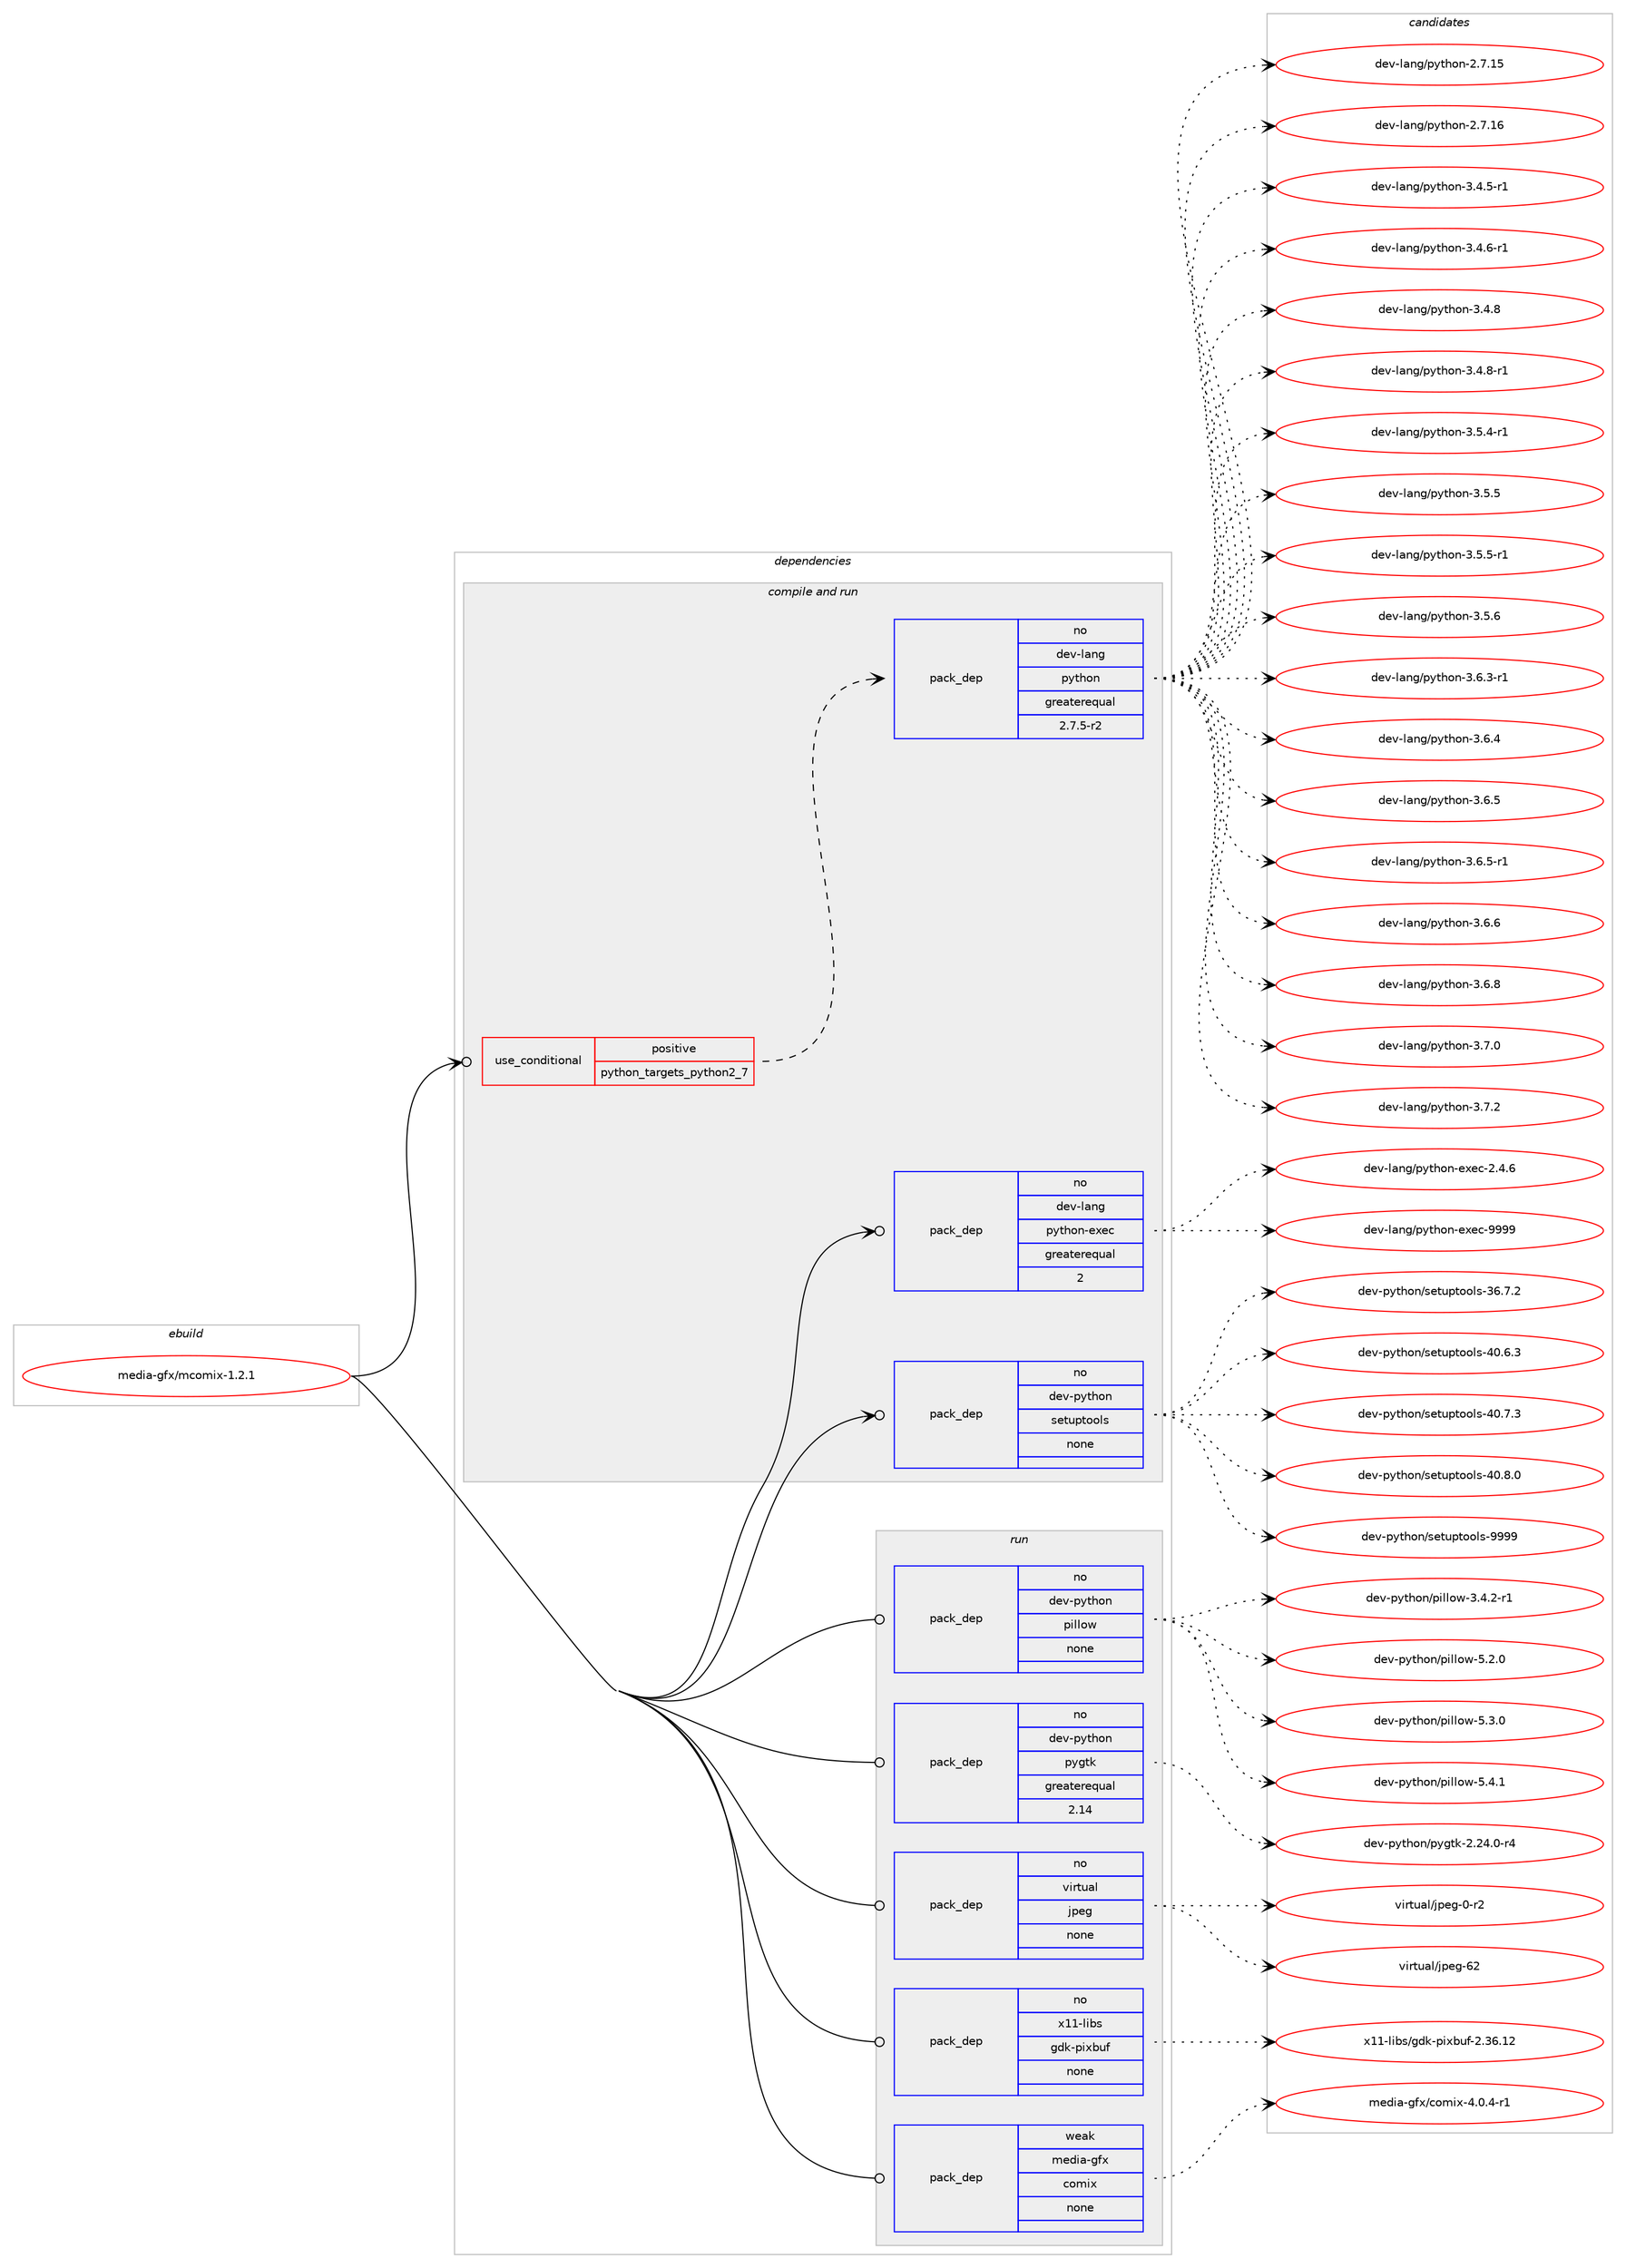digraph prolog {

# *************
# Graph options
# *************

newrank=true;
concentrate=true;
compound=true;
graph [rankdir=LR,fontname=Helvetica,fontsize=10,ranksep=1.5];#, ranksep=2.5, nodesep=0.2];
edge  [arrowhead=vee];
node  [fontname=Helvetica,fontsize=10];

# **********
# The ebuild
# **********

subgraph cluster_leftcol {
color=gray;
rank=same;
label=<<i>ebuild</i>>;
id [label="media-gfx/mcomix-1.2.1", color=red, width=4, href="../media-gfx/mcomix-1.2.1.svg"];
}

# ****************
# The dependencies
# ****************

subgraph cluster_midcol {
color=gray;
label=<<i>dependencies</i>>;
subgraph cluster_compile {
fillcolor="#eeeeee";
style=filled;
label=<<i>compile</i>>;
}
subgraph cluster_compileandrun {
fillcolor="#eeeeee";
style=filled;
label=<<i>compile and run</i>>;
subgraph cond433141 {
dependency1606528 [label=<<TABLE BORDER="0" CELLBORDER="1" CELLSPACING="0" CELLPADDING="4"><TR><TD ROWSPAN="3" CELLPADDING="10">use_conditional</TD></TR><TR><TD>positive</TD></TR><TR><TD>python_targets_python2_7</TD></TR></TABLE>>, shape=none, color=red];
subgraph pack1147778 {
dependency1606529 [label=<<TABLE BORDER="0" CELLBORDER="1" CELLSPACING="0" CELLPADDING="4" WIDTH="220"><TR><TD ROWSPAN="6" CELLPADDING="30">pack_dep</TD></TR><TR><TD WIDTH="110">no</TD></TR><TR><TD>dev-lang</TD></TR><TR><TD>python</TD></TR><TR><TD>greaterequal</TD></TR><TR><TD>2.7.5-r2</TD></TR></TABLE>>, shape=none, color=blue];
}
dependency1606528:e -> dependency1606529:w [weight=20,style="dashed",arrowhead="vee"];
}
id:e -> dependency1606528:w [weight=20,style="solid",arrowhead="odotvee"];
subgraph pack1147779 {
dependency1606530 [label=<<TABLE BORDER="0" CELLBORDER="1" CELLSPACING="0" CELLPADDING="4" WIDTH="220"><TR><TD ROWSPAN="6" CELLPADDING="30">pack_dep</TD></TR><TR><TD WIDTH="110">no</TD></TR><TR><TD>dev-lang</TD></TR><TR><TD>python-exec</TD></TR><TR><TD>greaterequal</TD></TR><TR><TD>2</TD></TR></TABLE>>, shape=none, color=blue];
}
id:e -> dependency1606530:w [weight=20,style="solid",arrowhead="odotvee"];
subgraph pack1147780 {
dependency1606531 [label=<<TABLE BORDER="0" CELLBORDER="1" CELLSPACING="0" CELLPADDING="4" WIDTH="220"><TR><TD ROWSPAN="6" CELLPADDING="30">pack_dep</TD></TR><TR><TD WIDTH="110">no</TD></TR><TR><TD>dev-python</TD></TR><TR><TD>setuptools</TD></TR><TR><TD>none</TD></TR><TR><TD></TD></TR></TABLE>>, shape=none, color=blue];
}
id:e -> dependency1606531:w [weight=20,style="solid",arrowhead="odotvee"];
}
subgraph cluster_run {
fillcolor="#eeeeee";
style=filled;
label=<<i>run</i>>;
subgraph pack1147781 {
dependency1606532 [label=<<TABLE BORDER="0" CELLBORDER="1" CELLSPACING="0" CELLPADDING="4" WIDTH="220"><TR><TD ROWSPAN="6" CELLPADDING="30">pack_dep</TD></TR><TR><TD WIDTH="110">no</TD></TR><TR><TD>dev-python</TD></TR><TR><TD>pillow</TD></TR><TR><TD>none</TD></TR><TR><TD></TD></TR></TABLE>>, shape=none, color=blue];
}
id:e -> dependency1606532:w [weight=20,style="solid",arrowhead="odot"];
subgraph pack1147782 {
dependency1606533 [label=<<TABLE BORDER="0" CELLBORDER="1" CELLSPACING="0" CELLPADDING="4" WIDTH="220"><TR><TD ROWSPAN="6" CELLPADDING="30">pack_dep</TD></TR><TR><TD WIDTH="110">no</TD></TR><TR><TD>dev-python</TD></TR><TR><TD>pygtk</TD></TR><TR><TD>greaterequal</TD></TR><TR><TD>2.14</TD></TR></TABLE>>, shape=none, color=blue];
}
id:e -> dependency1606533:w [weight=20,style="solid",arrowhead="odot"];
subgraph pack1147783 {
dependency1606534 [label=<<TABLE BORDER="0" CELLBORDER="1" CELLSPACING="0" CELLPADDING="4" WIDTH="220"><TR><TD ROWSPAN="6" CELLPADDING="30">pack_dep</TD></TR><TR><TD WIDTH="110">no</TD></TR><TR><TD>virtual</TD></TR><TR><TD>jpeg</TD></TR><TR><TD>none</TD></TR><TR><TD></TD></TR></TABLE>>, shape=none, color=blue];
}
id:e -> dependency1606534:w [weight=20,style="solid",arrowhead="odot"];
subgraph pack1147784 {
dependency1606535 [label=<<TABLE BORDER="0" CELLBORDER="1" CELLSPACING="0" CELLPADDING="4" WIDTH="220"><TR><TD ROWSPAN="6" CELLPADDING="30">pack_dep</TD></TR><TR><TD WIDTH="110">no</TD></TR><TR><TD>x11-libs</TD></TR><TR><TD>gdk-pixbuf</TD></TR><TR><TD>none</TD></TR><TR><TD></TD></TR></TABLE>>, shape=none, color=blue];
}
id:e -> dependency1606535:w [weight=20,style="solid",arrowhead="odot"];
subgraph pack1147785 {
dependency1606536 [label=<<TABLE BORDER="0" CELLBORDER="1" CELLSPACING="0" CELLPADDING="4" WIDTH="220"><TR><TD ROWSPAN="6" CELLPADDING="30">pack_dep</TD></TR><TR><TD WIDTH="110">weak</TD></TR><TR><TD>media-gfx</TD></TR><TR><TD>comix</TD></TR><TR><TD>none</TD></TR><TR><TD></TD></TR></TABLE>>, shape=none, color=blue];
}
id:e -> dependency1606536:w [weight=20,style="solid",arrowhead="odot"];
}
}

# **************
# The candidates
# **************

subgraph cluster_choices {
rank=same;
color=gray;
label=<<i>candidates</i>>;

subgraph choice1147778 {
color=black;
nodesep=1;
choice10010111845108971101034711212111610411111045504655464953 [label="dev-lang/python-2.7.15", color=red, width=4,href="../dev-lang/python-2.7.15.svg"];
choice10010111845108971101034711212111610411111045504655464954 [label="dev-lang/python-2.7.16", color=red, width=4,href="../dev-lang/python-2.7.16.svg"];
choice1001011184510897110103471121211161041111104551465246534511449 [label="dev-lang/python-3.4.5-r1", color=red, width=4,href="../dev-lang/python-3.4.5-r1.svg"];
choice1001011184510897110103471121211161041111104551465246544511449 [label="dev-lang/python-3.4.6-r1", color=red, width=4,href="../dev-lang/python-3.4.6-r1.svg"];
choice100101118451089711010347112121116104111110455146524656 [label="dev-lang/python-3.4.8", color=red, width=4,href="../dev-lang/python-3.4.8.svg"];
choice1001011184510897110103471121211161041111104551465246564511449 [label="dev-lang/python-3.4.8-r1", color=red, width=4,href="../dev-lang/python-3.4.8-r1.svg"];
choice1001011184510897110103471121211161041111104551465346524511449 [label="dev-lang/python-3.5.4-r1", color=red, width=4,href="../dev-lang/python-3.5.4-r1.svg"];
choice100101118451089711010347112121116104111110455146534653 [label="dev-lang/python-3.5.5", color=red, width=4,href="../dev-lang/python-3.5.5.svg"];
choice1001011184510897110103471121211161041111104551465346534511449 [label="dev-lang/python-3.5.5-r1", color=red, width=4,href="../dev-lang/python-3.5.5-r1.svg"];
choice100101118451089711010347112121116104111110455146534654 [label="dev-lang/python-3.5.6", color=red, width=4,href="../dev-lang/python-3.5.6.svg"];
choice1001011184510897110103471121211161041111104551465446514511449 [label="dev-lang/python-3.6.3-r1", color=red, width=4,href="../dev-lang/python-3.6.3-r1.svg"];
choice100101118451089711010347112121116104111110455146544652 [label="dev-lang/python-3.6.4", color=red, width=4,href="../dev-lang/python-3.6.4.svg"];
choice100101118451089711010347112121116104111110455146544653 [label="dev-lang/python-3.6.5", color=red, width=4,href="../dev-lang/python-3.6.5.svg"];
choice1001011184510897110103471121211161041111104551465446534511449 [label="dev-lang/python-3.6.5-r1", color=red, width=4,href="../dev-lang/python-3.6.5-r1.svg"];
choice100101118451089711010347112121116104111110455146544654 [label="dev-lang/python-3.6.6", color=red, width=4,href="../dev-lang/python-3.6.6.svg"];
choice100101118451089711010347112121116104111110455146544656 [label="dev-lang/python-3.6.8", color=red, width=4,href="../dev-lang/python-3.6.8.svg"];
choice100101118451089711010347112121116104111110455146554648 [label="dev-lang/python-3.7.0", color=red, width=4,href="../dev-lang/python-3.7.0.svg"];
choice100101118451089711010347112121116104111110455146554650 [label="dev-lang/python-3.7.2", color=red, width=4,href="../dev-lang/python-3.7.2.svg"];
dependency1606529:e -> choice10010111845108971101034711212111610411111045504655464953:w [style=dotted,weight="100"];
dependency1606529:e -> choice10010111845108971101034711212111610411111045504655464954:w [style=dotted,weight="100"];
dependency1606529:e -> choice1001011184510897110103471121211161041111104551465246534511449:w [style=dotted,weight="100"];
dependency1606529:e -> choice1001011184510897110103471121211161041111104551465246544511449:w [style=dotted,weight="100"];
dependency1606529:e -> choice100101118451089711010347112121116104111110455146524656:w [style=dotted,weight="100"];
dependency1606529:e -> choice1001011184510897110103471121211161041111104551465246564511449:w [style=dotted,weight="100"];
dependency1606529:e -> choice1001011184510897110103471121211161041111104551465346524511449:w [style=dotted,weight="100"];
dependency1606529:e -> choice100101118451089711010347112121116104111110455146534653:w [style=dotted,weight="100"];
dependency1606529:e -> choice1001011184510897110103471121211161041111104551465346534511449:w [style=dotted,weight="100"];
dependency1606529:e -> choice100101118451089711010347112121116104111110455146534654:w [style=dotted,weight="100"];
dependency1606529:e -> choice1001011184510897110103471121211161041111104551465446514511449:w [style=dotted,weight="100"];
dependency1606529:e -> choice100101118451089711010347112121116104111110455146544652:w [style=dotted,weight="100"];
dependency1606529:e -> choice100101118451089711010347112121116104111110455146544653:w [style=dotted,weight="100"];
dependency1606529:e -> choice1001011184510897110103471121211161041111104551465446534511449:w [style=dotted,weight="100"];
dependency1606529:e -> choice100101118451089711010347112121116104111110455146544654:w [style=dotted,weight="100"];
dependency1606529:e -> choice100101118451089711010347112121116104111110455146544656:w [style=dotted,weight="100"];
dependency1606529:e -> choice100101118451089711010347112121116104111110455146554648:w [style=dotted,weight="100"];
dependency1606529:e -> choice100101118451089711010347112121116104111110455146554650:w [style=dotted,weight="100"];
}
subgraph choice1147779 {
color=black;
nodesep=1;
choice1001011184510897110103471121211161041111104510112010199455046524654 [label="dev-lang/python-exec-2.4.6", color=red, width=4,href="../dev-lang/python-exec-2.4.6.svg"];
choice10010111845108971101034711212111610411111045101120101994557575757 [label="dev-lang/python-exec-9999", color=red, width=4,href="../dev-lang/python-exec-9999.svg"];
dependency1606530:e -> choice1001011184510897110103471121211161041111104510112010199455046524654:w [style=dotted,weight="100"];
dependency1606530:e -> choice10010111845108971101034711212111610411111045101120101994557575757:w [style=dotted,weight="100"];
}
subgraph choice1147780 {
color=black;
nodesep=1;
choice100101118451121211161041111104711510111611711211611111110811545515446554650 [label="dev-python/setuptools-36.7.2", color=red, width=4,href="../dev-python/setuptools-36.7.2.svg"];
choice100101118451121211161041111104711510111611711211611111110811545524846544651 [label="dev-python/setuptools-40.6.3", color=red, width=4,href="../dev-python/setuptools-40.6.3.svg"];
choice100101118451121211161041111104711510111611711211611111110811545524846554651 [label="dev-python/setuptools-40.7.3", color=red, width=4,href="../dev-python/setuptools-40.7.3.svg"];
choice100101118451121211161041111104711510111611711211611111110811545524846564648 [label="dev-python/setuptools-40.8.0", color=red, width=4,href="../dev-python/setuptools-40.8.0.svg"];
choice10010111845112121116104111110471151011161171121161111111081154557575757 [label="dev-python/setuptools-9999", color=red, width=4,href="../dev-python/setuptools-9999.svg"];
dependency1606531:e -> choice100101118451121211161041111104711510111611711211611111110811545515446554650:w [style=dotted,weight="100"];
dependency1606531:e -> choice100101118451121211161041111104711510111611711211611111110811545524846544651:w [style=dotted,weight="100"];
dependency1606531:e -> choice100101118451121211161041111104711510111611711211611111110811545524846554651:w [style=dotted,weight="100"];
dependency1606531:e -> choice100101118451121211161041111104711510111611711211611111110811545524846564648:w [style=dotted,weight="100"];
dependency1606531:e -> choice10010111845112121116104111110471151011161171121161111111081154557575757:w [style=dotted,weight="100"];
}
subgraph choice1147781 {
color=black;
nodesep=1;
choice10010111845112121116104111110471121051081081111194551465246504511449 [label="dev-python/pillow-3.4.2-r1", color=red, width=4,href="../dev-python/pillow-3.4.2-r1.svg"];
choice1001011184511212111610411111047112105108108111119455346504648 [label="dev-python/pillow-5.2.0", color=red, width=4,href="../dev-python/pillow-5.2.0.svg"];
choice1001011184511212111610411111047112105108108111119455346514648 [label="dev-python/pillow-5.3.0", color=red, width=4,href="../dev-python/pillow-5.3.0.svg"];
choice1001011184511212111610411111047112105108108111119455346524649 [label="dev-python/pillow-5.4.1", color=red, width=4,href="../dev-python/pillow-5.4.1.svg"];
dependency1606532:e -> choice10010111845112121116104111110471121051081081111194551465246504511449:w [style=dotted,weight="100"];
dependency1606532:e -> choice1001011184511212111610411111047112105108108111119455346504648:w [style=dotted,weight="100"];
dependency1606532:e -> choice1001011184511212111610411111047112105108108111119455346514648:w [style=dotted,weight="100"];
dependency1606532:e -> choice1001011184511212111610411111047112105108108111119455346524649:w [style=dotted,weight="100"];
}
subgraph choice1147782 {
color=black;
nodesep=1;
choice1001011184511212111610411111047112121103116107455046505246484511452 [label="dev-python/pygtk-2.24.0-r4", color=red, width=4,href="../dev-python/pygtk-2.24.0-r4.svg"];
dependency1606533:e -> choice1001011184511212111610411111047112121103116107455046505246484511452:w [style=dotted,weight="100"];
}
subgraph choice1147783 {
color=black;
nodesep=1;
choice118105114116117971084710611210110345484511450 [label="virtual/jpeg-0-r2", color=red, width=4,href="../virtual/jpeg-0-r2.svg"];
choice1181051141161179710847106112101103455450 [label="virtual/jpeg-62", color=red, width=4,href="../virtual/jpeg-62.svg"];
dependency1606534:e -> choice118105114116117971084710611210110345484511450:w [style=dotted,weight="100"];
dependency1606534:e -> choice1181051141161179710847106112101103455450:w [style=dotted,weight="100"];
}
subgraph choice1147784 {
color=black;
nodesep=1;
choice120494945108105981154710310010745112105120981171024550465154464950 [label="x11-libs/gdk-pixbuf-2.36.12", color=red, width=4,href="../x11-libs/gdk-pixbuf-2.36.12.svg"];
dependency1606535:e -> choice120494945108105981154710310010745112105120981171024550465154464950:w [style=dotted,weight="100"];
}
subgraph choice1147785 {
color=black;
nodesep=1;
choice109101100105974510310212047991111091051204552464846524511449 [label="media-gfx/comix-4.0.4-r1", color=red, width=4,href="../media-gfx/comix-4.0.4-r1.svg"];
dependency1606536:e -> choice109101100105974510310212047991111091051204552464846524511449:w [style=dotted,weight="100"];
}
}

}
